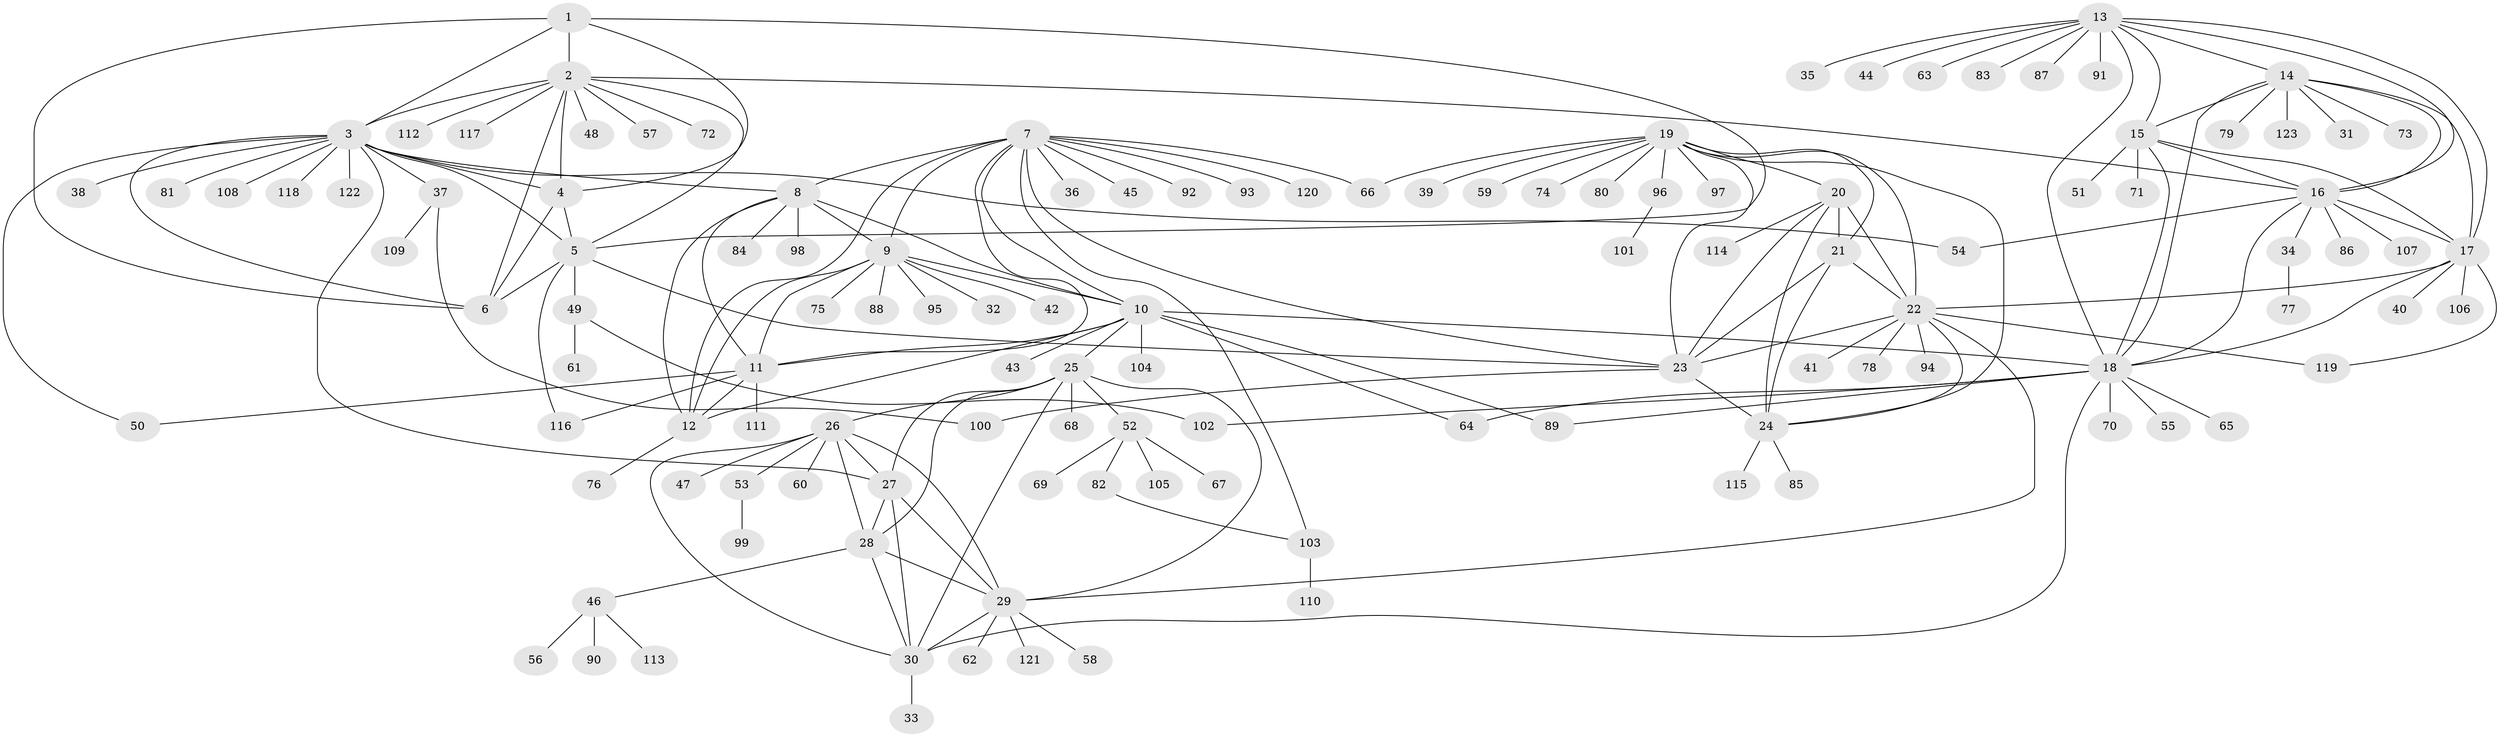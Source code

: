 // coarse degree distribution, {4: 0.030612244897959183, 9: 0.04081632653061224, 13: 0.01020408163265306, 7: 0.02040816326530612, 12: 0.030612244897959183, 8: 0.01020408163265306, 5: 0.030612244897959183, 14: 0.01020408163265306, 6: 0.030612244897959183, 10: 0.01020408163265306, 3: 0.04081632653061224, 1: 0.673469387755102, 2: 0.061224489795918366}
// Generated by graph-tools (version 1.1) at 2025/24/03/03/25 07:24:14]
// undirected, 123 vertices, 188 edges
graph export_dot {
graph [start="1"]
  node [color=gray90,style=filled];
  1;
  2;
  3;
  4;
  5;
  6;
  7;
  8;
  9;
  10;
  11;
  12;
  13;
  14;
  15;
  16;
  17;
  18;
  19;
  20;
  21;
  22;
  23;
  24;
  25;
  26;
  27;
  28;
  29;
  30;
  31;
  32;
  33;
  34;
  35;
  36;
  37;
  38;
  39;
  40;
  41;
  42;
  43;
  44;
  45;
  46;
  47;
  48;
  49;
  50;
  51;
  52;
  53;
  54;
  55;
  56;
  57;
  58;
  59;
  60;
  61;
  62;
  63;
  64;
  65;
  66;
  67;
  68;
  69;
  70;
  71;
  72;
  73;
  74;
  75;
  76;
  77;
  78;
  79;
  80;
  81;
  82;
  83;
  84;
  85;
  86;
  87;
  88;
  89;
  90;
  91;
  92;
  93;
  94;
  95;
  96;
  97;
  98;
  99;
  100;
  101;
  102;
  103;
  104;
  105;
  106;
  107;
  108;
  109;
  110;
  111;
  112;
  113;
  114;
  115;
  116;
  117;
  118;
  119;
  120;
  121;
  122;
  123;
  1 -- 2;
  1 -- 3;
  1 -- 4;
  1 -- 5;
  1 -- 6;
  2 -- 3;
  2 -- 4;
  2 -- 5;
  2 -- 6;
  2 -- 16;
  2 -- 48;
  2 -- 57;
  2 -- 72;
  2 -- 112;
  2 -- 117;
  3 -- 4;
  3 -- 5;
  3 -- 6;
  3 -- 8;
  3 -- 27;
  3 -- 37;
  3 -- 38;
  3 -- 50;
  3 -- 54;
  3 -- 81;
  3 -- 108;
  3 -- 118;
  3 -- 122;
  4 -- 5;
  4 -- 6;
  5 -- 6;
  5 -- 23;
  5 -- 49;
  5 -- 116;
  7 -- 8;
  7 -- 9;
  7 -- 10;
  7 -- 11;
  7 -- 12;
  7 -- 23;
  7 -- 36;
  7 -- 45;
  7 -- 66;
  7 -- 92;
  7 -- 93;
  7 -- 103;
  7 -- 120;
  8 -- 9;
  8 -- 10;
  8 -- 11;
  8 -- 12;
  8 -- 84;
  8 -- 98;
  9 -- 10;
  9 -- 11;
  9 -- 12;
  9 -- 32;
  9 -- 42;
  9 -- 75;
  9 -- 88;
  9 -- 95;
  10 -- 11;
  10 -- 12;
  10 -- 18;
  10 -- 25;
  10 -- 43;
  10 -- 64;
  10 -- 89;
  10 -- 104;
  11 -- 12;
  11 -- 50;
  11 -- 111;
  11 -- 116;
  12 -- 76;
  13 -- 14;
  13 -- 15;
  13 -- 16;
  13 -- 17;
  13 -- 18;
  13 -- 35;
  13 -- 44;
  13 -- 63;
  13 -- 83;
  13 -- 87;
  13 -- 91;
  14 -- 15;
  14 -- 16;
  14 -- 17;
  14 -- 18;
  14 -- 31;
  14 -- 73;
  14 -- 79;
  14 -- 123;
  15 -- 16;
  15 -- 17;
  15 -- 18;
  15 -- 51;
  15 -- 71;
  16 -- 17;
  16 -- 18;
  16 -- 34;
  16 -- 54;
  16 -- 86;
  16 -- 107;
  17 -- 18;
  17 -- 22;
  17 -- 40;
  17 -- 106;
  17 -- 119;
  18 -- 30;
  18 -- 55;
  18 -- 64;
  18 -- 65;
  18 -- 70;
  18 -- 89;
  18 -- 102;
  19 -- 20;
  19 -- 21;
  19 -- 22;
  19 -- 23;
  19 -- 24;
  19 -- 39;
  19 -- 59;
  19 -- 66;
  19 -- 74;
  19 -- 80;
  19 -- 96;
  19 -- 97;
  20 -- 21;
  20 -- 22;
  20 -- 23;
  20 -- 24;
  20 -- 114;
  21 -- 22;
  21 -- 23;
  21 -- 24;
  22 -- 23;
  22 -- 24;
  22 -- 29;
  22 -- 41;
  22 -- 78;
  22 -- 94;
  22 -- 119;
  23 -- 24;
  23 -- 100;
  24 -- 85;
  24 -- 115;
  25 -- 26;
  25 -- 27;
  25 -- 28;
  25 -- 29;
  25 -- 30;
  25 -- 52;
  25 -- 68;
  26 -- 27;
  26 -- 28;
  26 -- 29;
  26 -- 30;
  26 -- 47;
  26 -- 53;
  26 -- 60;
  27 -- 28;
  27 -- 29;
  27 -- 30;
  28 -- 29;
  28 -- 30;
  28 -- 46;
  29 -- 30;
  29 -- 58;
  29 -- 62;
  29 -- 121;
  30 -- 33;
  34 -- 77;
  37 -- 100;
  37 -- 109;
  46 -- 56;
  46 -- 90;
  46 -- 113;
  49 -- 61;
  49 -- 102;
  52 -- 67;
  52 -- 69;
  52 -- 82;
  52 -- 105;
  53 -- 99;
  82 -- 103;
  96 -- 101;
  103 -- 110;
}

